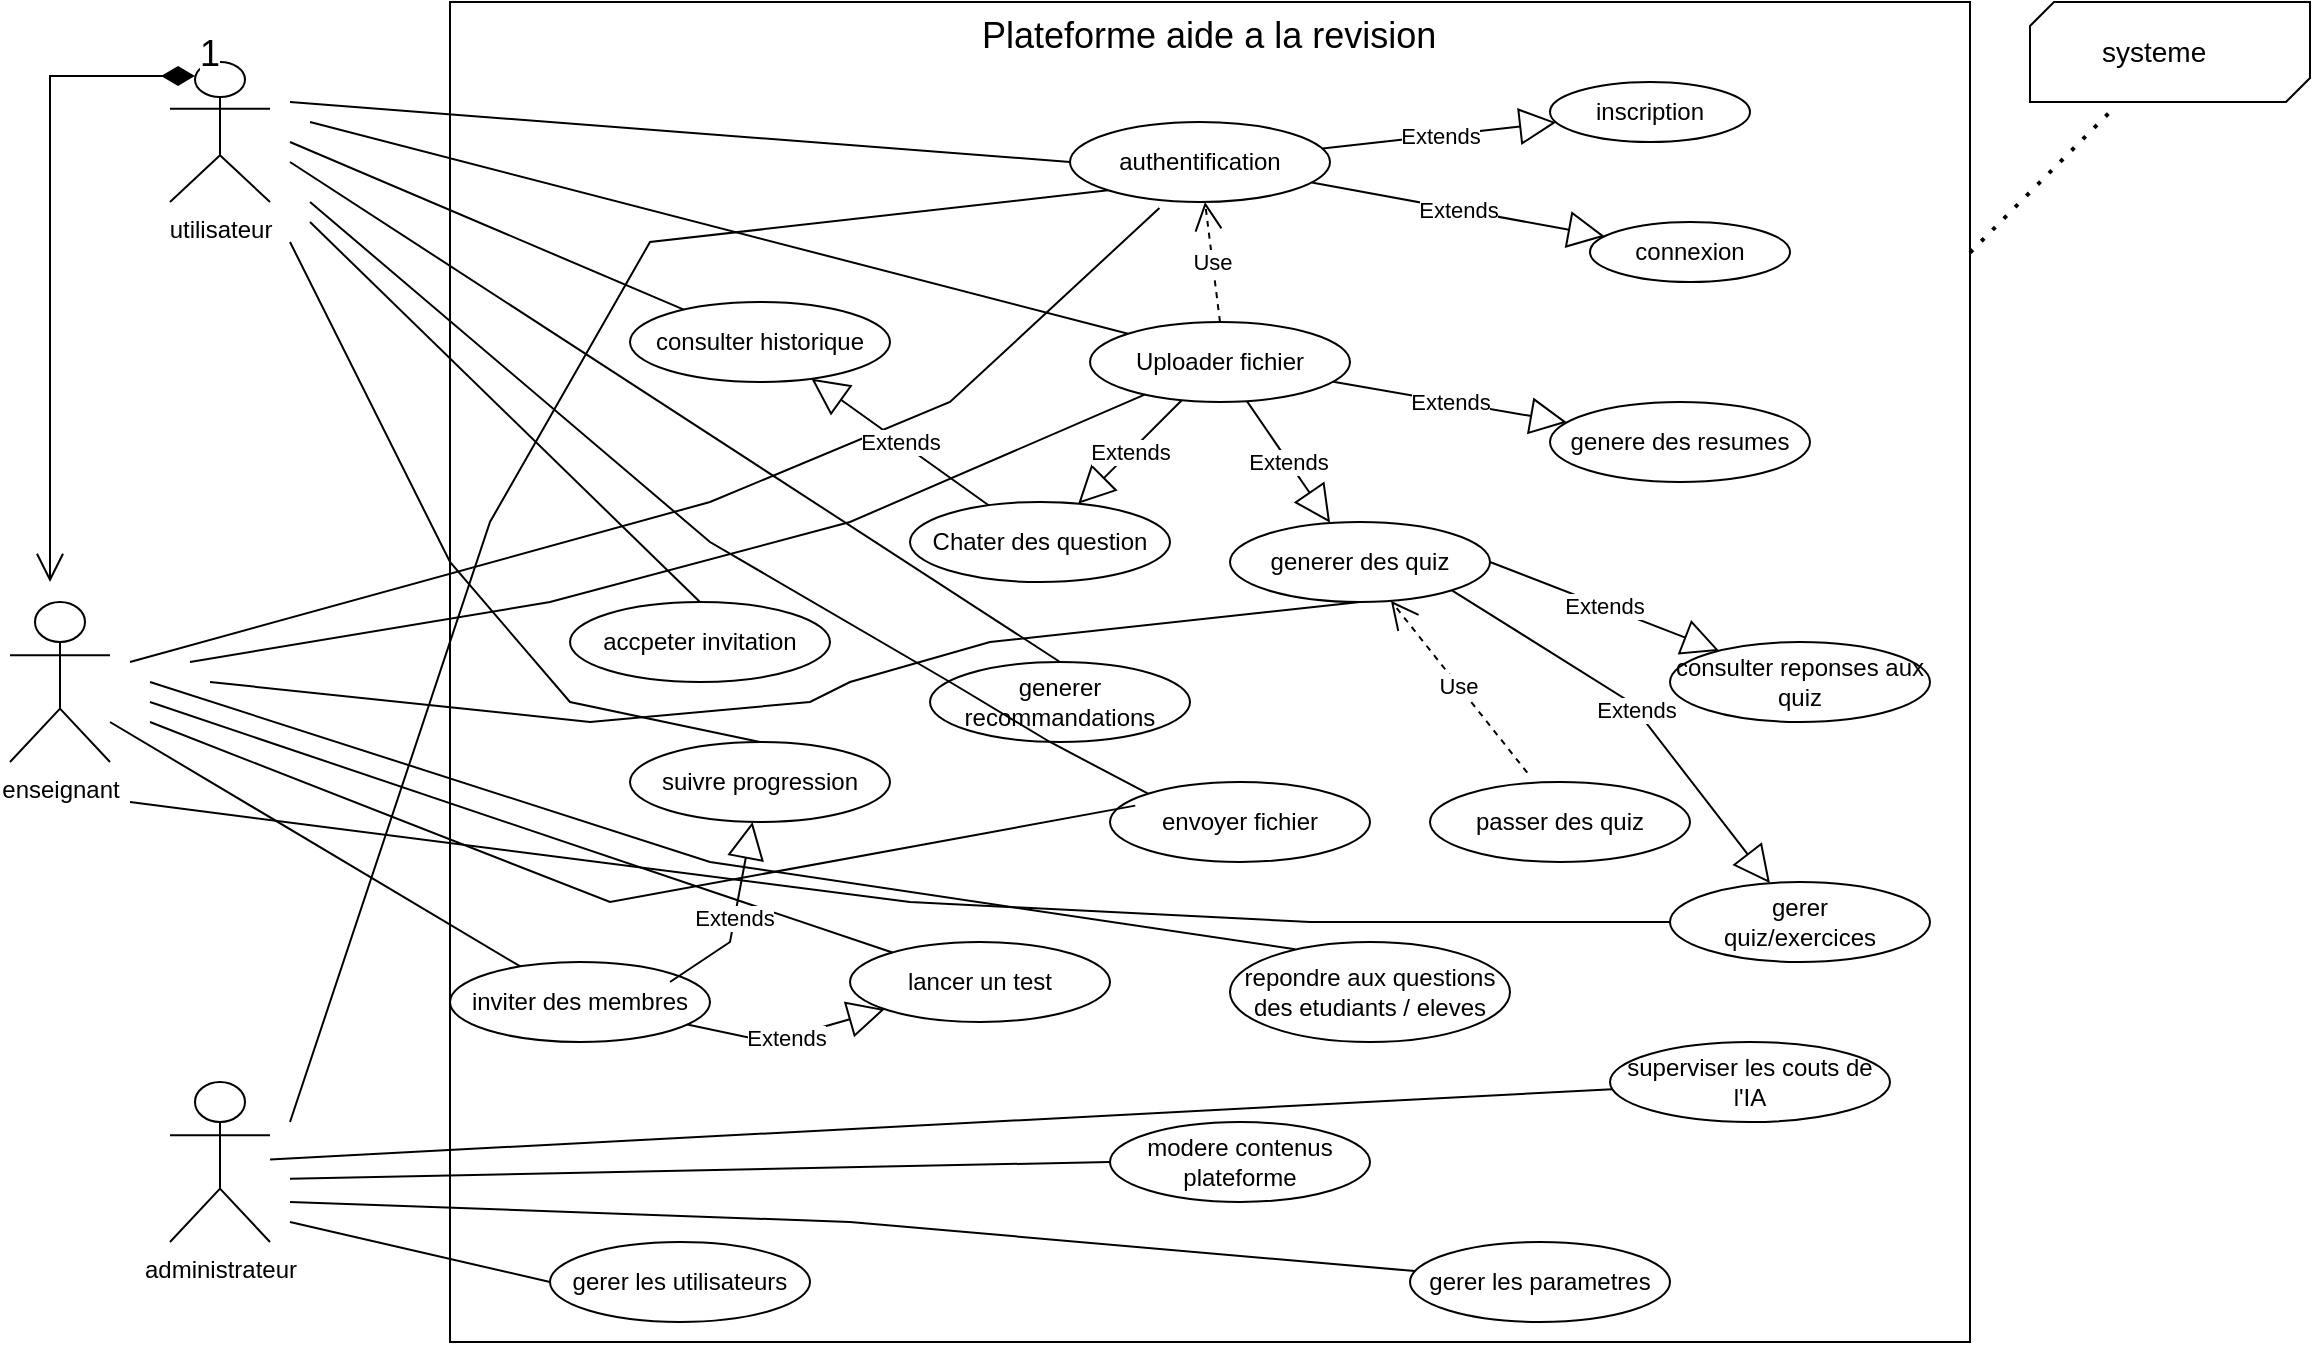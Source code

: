 <mxfile version="20.8.16" type="device" pages="4"><diagram name="Page-1" id="5hFLlb7eQrP70SNBF3_9"><mxGraphModel dx="2252" dy="1526" grid="1" gridSize="10" guides="1" tooltips="1" connect="1" arrows="1" fold="1" page="1" pageScale="1" pageWidth="1100" pageHeight="850" math="0" shadow="0"><root><mxCell id="0"/><mxCell id="1" parent="0"/><mxCell id="aoXIZtY6_of7RpVod3XN-1" value="utilisateur&lt;br&gt;" style="shape=umlActor;verticalLabelPosition=bottom;verticalAlign=top;html=1;" vertex="1" parent="1"><mxGeometry x="60" y="-40" width="50" height="70" as="geometry"/></mxCell><mxCell id="aoXIZtY6_of7RpVod3XN-2" value="enseignant&lt;br&gt;" style="shape=umlActor;verticalLabelPosition=bottom;verticalAlign=top;html=1;" vertex="1" parent="1"><mxGeometry x="-20" y="230" width="50" height="80" as="geometry"/></mxCell><mxCell id="aoXIZtY6_of7RpVod3XN-4" value="administrateur&lt;br&gt;" style="shape=umlActor;verticalLabelPosition=bottom;verticalAlign=top;html=1;" vertex="1" parent="1"><mxGeometry x="60" y="470" width="50" height="80" as="geometry"/></mxCell><mxCell id="aoXIZtY6_of7RpVod3XN-8" value="" style="rounded=0;whiteSpace=wrap;html=1;" vertex="1" parent="1"><mxGeometry x="200" y="-70" width="760" height="670" as="geometry"/></mxCell><mxCell id="aoXIZtY6_of7RpVod3XN-9" value="authentification" style="ellipse;whiteSpace=wrap;html=1;" vertex="1" parent="1"><mxGeometry x="510" y="-10" width="130" height="40" as="geometry"/></mxCell><mxCell id="CQk0CT1PNIphbWWuWPBl-1" value="connexion" style="ellipse;whiteSpace=wrap;html=1;" vertex="1" parent="1"><mxGeometry x="770" y="40" width="100" height="30" as="geometry"/></mxCell><mxCell id="CQk0CT1PNIphbWWuWPBl-2" value="inscription" style="ellipse;whiteSpace=wrap;html=1;" vertex="1" parent="1"><mxGeometry x="750" y="-30" width="100" height="30" as="geometry"/></mxCell><mxCell id="CQk0CT1PNIphbWWuWPBl-3" value="" style="verticalLabelPosition=bottom;verticalAlign=top;html=1;shape=mxgraph.basic.diag_snip_rect;dx=6;whiteSpace=wrap;" vertex="1" parent="1"><mxGeometry x="990" y="-70" width="140" height="50" as="geometry"/></mxCell><mxCell id="CQk0CT1PNIphbWWuWPBl-5" value="Uploader fichier" style="ellipse;whiteSpace=wrap;html=1;" vertex="1" parent="1"><mxGeometry x="520" y="90" width="130" height="40" as="geometry"/></mxCell><mxCell id="CQk0CT1PNIphbWWuWPBl-6" value="Chater des question" style="ellipse;whiteSpace=wrap;html=1;" vertex="1" parent="1"><mxGeometry x="430" y="180" width="130" height="40" as="geometry"/></mxCell><mxCell id="CQk0CT1PNIphbWWuWPBl-7" value="generer des quiz" style="ellipse;whiteSpace=wrap;html=1;" vertex="1" parent="1"><mxGeometry x="590" y="190" width="130" height="40" as="geometry"/></mxCell><mxCell id="CQk0CT1PNIphbWWuWPBl-8" value="genere des resumes" style="ellipse;whiteSpace=wrap;html=1;" vertex="1" parent="1"><mxGeometry x="750" y="130" width="130" height="40" as="geometry"/></mxCell><mxCell id="CQk0CT1PNIphbWWuWPBl-11" value="consulter reponses aux quiz" style="ellipse;whiteSpace=wrap;html=1;" vertex="1" parent="1"><mxGeometry x="810" y="250" width="130" height="40" as="geometry"/></mxCell><mxCell id="CQk0CT1PNIphbWWuWPBl-12" value="passer des quiz" style="ellipse;whiteSpace=wrap;html=1;" vertex="1" parent="1"><mxGeometry x="690" y="320" width="130" height="40" as="geometry"/></mxCell><mxCell id="CQk0CT1PNIphbWWuWPBl-16" value="consulter historique" style="ellipse;whiteSpace=wrap;html=1;" vertex="1" parent="1"><mxGeometry x="290" y="80" width="130" height="40" as="geometry"/></mxCell><mxCell id="CQk0CT1PNIphbWWuWPBl-17" value="accpeter invitation" style="ellipse;whiteSpace=wrap;html=1;" vertex="1" parent="1"><mxGeometry x="260" y="230" width="130" height="40" as="geometry"/></mxCell><mxCell id="CQk0CT1PNIphbWWuWPBl-19" value="generer recommandations" style="ellipse;whiteSpace=wrap;html=1;" vertex="1" parent="1"><mxGeometry x="440" y="260" width="130" height="40" as="geometry"/></mxCell><mxCell id="CQk0CT1PNIphbWWuWPBl-20" value="repondre aux questions des etudiants / eleves" style="ellipse;whiteSpace=wrap;html=1;" vertex="1" parent="1"><mxGeometry x="590" y="400" width="140" height="50" as="geometry"/></mxCell><mxCell id="CQk0CT1PNIphbWWuWPBl-21" value="inviter des membres" style="ellipse;whiteSpace=wrap;html=1;" vertex="1" parent="1"><mxGeometry x="200" y="410" width="130" height="40" as="geometry"/></mxCell><mxCell id="CQk0CT1PNIphbWWuWPBl-22" value="lancer un test" style="ellipse;whiteSpace=wrap;html=1;" vertex="1" parent="1"><mxGeometry x="400" y="400" width="130" height="40" as="geometry"/></mxCell><mxCell id="CQk0CT1PNIphbWWuWPBl-23" value="gerer les utilisateurs" style="ellipse;whiteSpace=wrap;html=1;" vertex="1" parent="1"><mxGeometry x="250" y="550" width="130" height="40" as="geometry"/></mxCell><mxCell id="CQk0CT1PNIphbWWuWPBl-24" value="superviser les couts de l'IA" style="ellipse;whiteSpace=wrap;html=1;" vertex="1" parent="1"><mxGeometry x="780" y="450" width="140" height="40" as="geometry"/></mxCell><mxCell id="CQk0CT1PNIphbWWuWPBl-25" value="modere contenus plateforme" style="ellipse;whiteSpace=wrap;html=1;" vertex="1" parent="1"><mxGeometry x="530" y="490" width="130" height="40" as="geometry"/></mxCell><mxCell id="CQk0CT1PNIphbWWuWPBl-26" value="gerer les parametres" style="ellipse;whiteSpace=wrap;html=1;" vertex="1" parent="1"><mxGeometry x="680" y="550" width="130" height="40" as="geometry"/></mxCell><mxCell id="CQk0CT1PNIphbWWuWPBl-29" value="" style="endArrow=none;html=1;rounded=0;entryX=0;entryY=0.5;entryDx=0;entryDy=0;" edge="1" parent="1" target="aoXIZtY6_of7RpVod3XN-9"><mxGeometry relative="1" as="geometry"><mxPoint x="120" y="-20" as="sourcePoint"/><mxPoint x="620" y="260" as="targetPoint"/></mxGeometry></mxCell><mxCell id="CQk0CT1PNIphbWWuWPBl-30" value="" style="endArrow=none;html=1;rounded=0;entryX=0;entryY=0;entryDx=0;entryDy=0;" edge="1" parent="1" target="CQk0CT1PNIphbWWuWPBl-5"><mxGeometry relative="1" as="geometry"><mxPoint x="130" y="-10" as="sourcePoint"/><mxPoint x="495" y="50" as="targetPoint"/></mxGeometry></mxCell><mxCell id="CQk0CT1PNIphbWWuWPBl-31" value="" style="endArrow=none;html=1;rounded=0;" edge="1" parent="1" target="CQk0CT1PNIphbWWuWPBl-16"><mxGeometry relative="1" as="geometry"><mxPoint x="120" as="sourcePoint"/><mxPoint x="529.996" y="105.749" as="targetPoint"/></mxGeometry></mxCell><mxCell id="CQk0CT1PNIphbWWuWPBl-64" value="Extends" style="endArrow=block;endSize=16;endFill=0;html=1;rounded=0;" edge="1" parent="1" source="aoXIZtY6_of7RpVod3XN-9" target="CQk0CT1PNIphbWWuWPBl-2"><mxGeometry width="160" relative="1" as="geometry"><mxPoint x="460" y="260" as="sourcePoint"/><mxPoint x="620" y="260" as="targetPoint"/></mxGeometry></mxCell><mxCell id="CQk0CT1PNIphbWWuWPBl-65" value="Extends" style="endArrow=block;endSize=16;endFill=0;html=1;rounded=0;" edge="1" parent="1" source="aoXIZtY6_of7RpVod3XN-9" target="CQk0CT1PNIphbWWuWPBl-1"><mxGeometry width="160" relative="1" as="geometry"><mxPoint x="460" y="260" as="sourcePoint"/><mxPoint x="620" y="260" as="targetPoint"/></mxGeometry></mxCell><mxCell id="CQk0CT1PNIphbWWuWPBl-66" value="Use" style="endArrow=open;endSize=12;dashed=1;html=1;rounded=0;exitX=0.5;exitY=0;exitDx=0;exitDy=0;" edge="1" parent="1" source="CQk0CT1PNIphbWWuWPBl-5" target="aoXIZtY6_of7RpVod3XN-9"><mxGeometry width="160" relative="1" as="geometry"><mxPoint x="460" y="260" as="sourcePoint"/><mxPoint x="620" y="260" as="targetPoint"/></mxGeometry></mxCell><mxCell id="CQk0CT1PNIphbWWuWPBl-68" value="Extends" style="endArrow=block;endSize=16;endFill=0;html=1;rounded=0;" edge="1" parent="1" source="CQk0CT1PNIphbWWuWPBl-5" target="CQk0CT1PNIphbWWuWPBl-6"><mxGeometry width="160" relative="1" as="geometry"><mxPoint x="460" y="260" as="sourcePoint"/><mxPoint x="620" y="260" as="targetPoint"/></mxGeometry></mxCell><mxCell id="CQk0CT1PNIphbWWuWPBl-71" value="Extends" style="endArrow=block;endSize=16;endFill=0;html=1;rounded=0;entryX=0.385;entryY=0.008;entryDx=0;entryDy=0;entryPerimeter=0;" edge="1" parent="1" source="CQk0CT1PNIphbWWuWPBl-5" target="CQk0CT1PNIphbWWuWPBl-7"><mxGeometry width="160" relative="1" as="geometry"><mxPoint x="460" y="260" as="sourcePoint"/><mxPoint x="620" y="160" as="targetPoint"/></mxGeometry></mxCell><mxCell id="CQk0CT1PNIphbWWuWPBl-73" value="Extends" style="endArrow=block;endSize=16;endFill=0;html=1;rounded=0;" edge="1" parent="1" source="CQk0CT1PNIphbWWuWPBl-5" target="CQk0CT1PNIphbWWuWPBl-8"><mxGeometry width="160" relative="1" as="geometry"><mxPoint x="460" y="260" as="sourcePoint"/><mxPoint x="620" y="260" as="targetPoint"/></mxGeometry></mxCell><mxCell id="CQk0CT1PNIphbWWuWPBl-77" value="Extends" style="endArrow=block;endSize=16;endFill=0;html=1;rounded=0;" edge="1" parent="1" target="CQk0CT1PNIphbWWuWPBl-11"><mxGeometry width="160" relative="1" as="geometry"><mxPoint x="720" y="210" as="sourcePoint"/><mxPoint x="620" y="260" as="targetPoint"/></mxGeometry></mxCell><mxCell id="CQk0CT1PNIphbWWuWPBl-78" value="" style="endArrow=none;html=1;rounded=0;entryX=0.5;entryY=0;entryDx=0;entryDy=0;" edge="1" parent="1" target="CQk0CT1PNIphbWWuWPBl-15"><mxGeometry relative="1" as="geometry"><mxPoint x="120" y="50" as="sourcePoint"/><mxPoint x="312.18" y="94.689" as="targetPoint"/><Array as="points"><mxPoint x="200" y="210"/><mxPoint x="260" y="280"/></Array></mxGeometry></mxCell><mxCell id="CQk0CT1PNIphbWWuWPBl-79" value="" style="endArrow=none;html=1;rounded=0;entryX=0.5;entryY=0;entryDx=0;entryDy=0;" edge="1" parent="1" target="CQk0CT1PNIphbWWuWPBl-19"><mxGeometry relative="1" as="geometry"><mxPoint x="120" y="10" as="sourcePoint"/><mxPoint x="305" y="310" as="targetPoint"/></mxGeometry></mxCell><mxCell id="CQk0CT1PNIphbWWuWPBl-80" value="" style="endArrow=none;html=1;rounded=0;entryX=0.5;entryY=0;entryDx=0;entryDy=0;" edge="1" parent="1" target="CQk0CT1PNIphbWWuWPBl-17"><mxGeometry relative="1" as="geometry"><mxPoint x="130" y="40" as="sourcePoint"/><mxPoint x="335" y="340" as="targetPoint"/></mxGeometry></mxCell><mxCell id="CQk0CT1PNIphbWWuWPBl-85" value="" style="endArrow=none;html=1;rounded=0;" edge="1" parent="1" target="CQk0CT1PNIphbWWuWPBl-21"><mxGeometry relative="1" as="geometry"><mxPoint x="30" y="290" as="sourcePoint"/><mxPoint x="315" y="350" as="targetPoint"/></mxGeometry></mxCell><mxCell id="CQk0CT1PNIphbWWuWPBl-87" value="" style="endArrow=none;html=1;rounded=0;entryX=0.344;entryY=1.075;entryDx=0;entryDy=0;entryPerimeter=0;" edge="1" parent="1" target="aoXIZtY6_of7RpVod3XN-9"><mxGeometry relative="1" as="geometry"><mxPoint x="40" y="260" as="sourcePoint"/><mxPoint x="665.4" y="410.35" as="targetPoint"/><Array as="points"><mxPoint x="330" y="180"/><mxPoint x="450" y="130"/></Array></mxGeometry></mxCell><mxCell id="CQk0CT1PNIphbWWuWPBl-88" style="edgeStyle=orthogonalEdgeStyle;rounded=0;orthogonalLoop=1;jettySize=auto;html=1;exitX=0.5;exitY=1;exitDx=0;exitDy=0;" edge="1" parent="1" source="CQk0CT1PNIphbWWuWPBl-22" target="CQk0CT1PNIphbWWuWPBl-22"><mxGeometry relative="1" as="geometry"/></mxCell><mxCell id="CQk0CT1PNIphbWWuWPBl-89" value="" style="endArrow=none;html=1;rounded=0;" edge="1" parent="1" target="CQk0CT1PNIphbWWuWPBl-22"><mxGeometry relative="1" as="geometry"><mxPoint x="50" y="280" as="sourcePoint"/><mxPoint x="315" y="350" as="targetPoint"/></mxGeometry></mxCell><mxCell id="CQk0CT1PNIphbWWuWPBl-15" value="suivre progression" style="ellipse;whiteSpace=wrap;html=1;" vertex="1" parent="1"><mxGeometry x="290" y="300" width="130" height="40" as="geometry"/></mxCell><mxCell id="CQk0CT1PNIphbWWuWPBl-91" value="" style="endArrow=none;html=1;rounded=0;entryX=0.233;entryY=0.073;entryDx=0;entryDy=0;entryPerimeter=0;" edge="1" parent="1" target="CQk0CT1PNIphbWWuWPBl-20"><mxGeometry relative="1" as="geometry"><mxPoint x="50" y="270" as="sourcePoint"/><mxPoint x="429.351" y="415.762" as="targetPoint"/><Array as="points"><mxPoint x="330" y="360"/></Array></mxGeometry></mxCell><mxCell id="CQk0CT1PNIphbWWuWPBl-92" value="" style="endArrow=none;html=1;rounded=0;" edge="1" parent="1" source="aoXIZtY6_of7RpVod3XN-4" target="CQk0CT1PNIphbWWuWPBl-24"><mxGeometry relative="1" as="geometry"><mxPoint x="120" y="500" as="sourcePoint"/><mxPoint x="279.382" y="418.27" as="targetPoint"/></mxGeometry></mxCell><mxCell id="CQk0CT1PNIphbWWuWPBl-93" value="" style="endArrow=none;html=1;rounded=0;entryX=0;entryY=0.5;entryDx=0;entryDy=0;" edge="1" parent="1" target="CQk0CT1PNIphbWWuWPBl-23"><mxGeometry relative="1" as="geometry"><mxPoint x="120" y="540" as="sourcePoint"/><mxPoint x="540.601" y="512.713" as="targetPoint"/></mxGeometry></mxCell><mxCell id="CQk0CT1PNIphbWWuWPBl-94" value="" style="endArrow=none;html=1;rounded=0;" edge="1" parent="1" target="CQk0CT1PNIphbWWuWPBl-26"><mxGeometry relative="1" as="geometry"><mxPoint x="120" y="530" as="sourcePoint"/><mxPoint x="540.115" y="511.189" as="targetPoint"/><Array as="points"><mxPoint x="400" y="540"/></Array></mxGeometry></mxCell><mxCell id="CQk0CT1PNIphbWWuWPBl-95" value="" style="endArrow=none;html=1;rounded=0;entryX=0;entryY=0.5;entryDx=0;entryDy=0;" edge="1" parent="1" target="CQk0CT1PNIphbWWuWPBl-25"><mxGeometry relative="1" as="geometry"><mxPoint x="120" y="518.353" as="sourcePoint"/><mxPoint x="791.4" y="474.128" as="targetPoint"/></mxGeometry></mxCell><mxCell id="CQk0CT1PNIphbWWuWPBl-96" value="" style="endArrow=none;html=1;rounded=0;entryX=0;entryY=1;entryDx=0;entryDy=0;" edge="1" parent="1" target="aoXIZtY6_of7RpVod3XN-9"><mxGeometry relative="1" as="geometry"><mxPoint x="120" y="490" as="sourcePoint"/><mxPoint x="281.689" y="417.826" as="targetPoint"/><Array as="points"><mxPoint x="220" y="190"/><mxPoint x="300" y="50"/></Array></mxGeometry></mxCell><mxCell id="CQk0CT1PNIphbWWuWPBl-98" value="Extends" style="endArrow=block;endSize=16;endFill=0;html=1;rounded=0;" edge="1" parent="1" source="CQk0CT1PNIphbWWuWPBl-6" target="CQk0CT1PNIphbWWuWPBl-16"><mxGeometry width="160" relative="1" as="geometry"><mxPoint x="575.884" y="139.116" as="sourcePoint"/><mxPoint x="524.116" y="190.884" as="targetPoint"/></mxGeometry></mxCell><mxCell id="Z1RMpctIA3qjbPqgAcJA-1" value="&lt;font style=&quot;font-size: 18px;&quot;&gt;Plateforme aide a la revision&lt;/font&gt;" style="text;strokeColor=none;fillColor=none;align=left;verticalAlign=middle;spacingLeft=4;spacingRight=4;overflow=hidden;points=[[0,0.5],[1,0.5]];portConstraint=eastwest;rotatable=0;whiteSpace=wrap;html=1;" vertex="1" parent="1"><mxGeometry x="460" y="-68" width="250" height="30" as="geometry"/></mxCell><mxCell id="hAyZgdsE8o86BBuXwNoM-1" value="envoyer fichier" style="ellipse;whiteSpace=wrap;html=1;" vertex="1" parent="1"><mxGeometry x="530" y="320" width="130" height="40" as="geometry"/></mxCell><mxCell id="hAyZgdsE8o86BBuXwNoM-2" value="" style="endArrow=none;html=1;rounded=0;entryX=0.233;entryY=0.073;entryDx=0;entryDy=0;entryPerimeter=0;" edge="1" parent="1"><mxGeometry relative="1" as="geometry"><mxPoint x="50" y="290" as="sourcePoint"/><mxPoint x="542.62" y="331.82" as="targetPoint"/><Array as="points"><mxPoint x="280" y="380"/></Array></mxGeometry></mxCell><mxCell id="hAyZgdsE8o86BBuXwNoM-3" value="" style="endArrow=none;html=1;rounded=0;entryX=0;entryY=0;entryDx=0;entryDy=0;" edge="1" parent="1" target="hAyZgdsE8o86BBuXwNoM-1"><mxGeometry relative="1" as="geometry"><mxPoint x="130" y="30" as="sourcePoint"/><mxPoint x="515" y="270" as="targetPoint"/><Array as="points"><mxPoint x="330" y="200"/><mxPoint x="450" y="270"/><mxPoint x="500" y="300"/></Array></mxGeometry></mxCell><mxCell id="qSQI6L6N0yfGl0HXbRQg-1" value="" style="endArrow=none;html=1;rounded=0;" edge="1" parent="1" target="CQk0CT1PNIphbWWuWPBl-5"><mxGeometry relative="1" as="geometry"><mxPoint x="70" y="260" as="sourcePoint"/><mxPoint x="632.62" y="413.65" as="targetPoint"/><Array as="points"><mxPoint x="250" y="230"/><mxPoint x="400" y="190"/></Array></mxGeometry></mxCell><mxCell id="i3WAbh2rEkKCza9ompaN-1" value="Extends" style="endArrow=block;endSize=16;endFill=0;html=1;rounded=0;" edge="1" parent="1" source="CQk0CT1PNIphbWWuWPBl-21" target="CQk0CT1PNIphbWWuWPBl-22"><mxGeometry width="160" relative="1" as="geometry"><mxPoint x="608.374" y="139.572" as="sourcePoint"/><mxPoint x="650.05" y="200.32" as="targetPoint"/><Array as="points"><mxPoint x="360" y="450"/></Array></mxGeometry></mxCell><mxCell id="i3WAbh2rEkKCza9ompaN-2" value="Extends" style="endArrow=block;endSize=16;endFill=0;html=1;rounded=0;" edge="1" parent="1" target="CQk0CT1PNIphbWWuWPBl-15"><mxGeometry width="160" relative="1" as="geometry"><mxPoint x="310" y="420" as="sourcePoint"/><mxPoint x="427.085" y="443.514" as="targetPoint"/><Array as="points"><mxPoint x="310" y="420"/><mxPoint x="340" y="400"/></Array></mxGeometry></mxCell><mxCell id="fnhqSNyt-Q7RREJtkuhm-1" value="" style="endArrow=none;html=1;rounded=0;entryX=0.5;entryY=1;entryDx=0;entryDy=0;" edge="1" parent="1" target="CQk0CT1PNIphbWWuWPBl-7"><mxGeometry relative="1" as="geometry"><mxPoint x="80" y="270" as="sourcePoint"/><mxPoint x="557.452" y="136.325" as="targetPoint"/><Array as="points"><mxPoint x="270" y="290"/><mxPoint x="380" y="280"/><mxPoint x="400" y="270"/><mxPoint x="470" y="250"/></Array></mxGeometry></mxCell><mxCell id="fnhqSNyt-Q7RREJtkuhm-2" value="gerer &lt;br&gt;quiz/exercices" style="ellipse;whiteSpace=wrap;html=1;" vertex="1" parent="1"><mxGeometry x="810" y="370" width="130" height="40" as="geometry"/></mxCell><mxCell id="fnhqSNyt-Q7RREJtkuhm-3" value="Extends" style="endArrow=block;endSize=16;endFill=0;html=1;rounded=0;exitX=1;exitY=1;exitDx=0;exitDy=0;" edge="1" parent="1" source="CQk0CT1PNIphbWWuWPBl-7" target="fnhqSNyt-Q7RREJtkuhm-2"><mxGeometry width="160" relative="1" as="geometry"><mxPoint x="687.064" y="238.813" as="sourcePoint"/><mxPoint x="792.3" y="329.32" as="targetPoint"/><Array as="points"><mxPoint x="790" y="280"/></Array></mxGeometry></mxCell><mxCell id="UxgRPHDGAVd1UElAE4jP-1" value="" style="endArrow=none;dashed=1;html=1;dashPattern=1 3;strokeWidth=2;rounded=0;fontSize=14;exitX=1;exitY=0.187;exitDx=0;exitDy=0;exitPerimeter=0;" edge="1" parent="1" source="aoXIZtY6_of7RpVod3XN-8"><mxGeometry width="50" height="50" relative="1" as="geometry"><mxPoint x="980" y="35" as="sourcePoint"/><mxPoint x="1030" y="-15" as="targetPoint"/><Array as="points"><mxPoint x="1010" y="5"/></Array></mxGeometry></mxCell><mxCell id="UxgRPHDGAVd1UElAE4jP-4" value="&lt;font style=&quot;font-size: 14px;&quot;&gt;systeme&lt;/font&gt;" style="text;strokeColor=none;fillColor=none;align=left;verticalAlign=middle;spacingLeft=4;spacingRight=4;overflow=hidden;points=[[0,0.5],[1,0.5]];portConstraint=eastwest;rotatable=0;whiteSpace=wrap;html=1;" vertex="1" parent="1"><mxGeometry x="1020" y="-60" width="110" height="30" as="geometry"/></mxCell><mxCell id="gbXobnz8L5HbJe_0fGaD-1" value="Use" style="endArrow=open;endSize=12;dashed=1;html=1;rounded=0;exitX=0.374;exitY=-0.117;exitDx=0;exitDy=0;exitPerimeter=0;" edge="1" parent="1" source="CQk0CT1PNIphbWWuWPBl-12" target="CQk0CT1PNIphbWWuWPBl-7"><mxGeometry width="160" relative="1" as="geometry"><mxPoint x="595" y="100" as="sourcePoint"/><mxPoint x="587.332" y="39.987" as="targetPoint"/></mxGeometry></mxCell><mxCell id="gbXobnz8L5HbJe_0fGaD-4" value="" style="endArrow=none;html=1;rounded=0;entryX=0;entryY=0.5;entryDx=0;entryDy=0;" edge="1" parent="1" target="fnhqSNyt-Q7RREJtkuhm-2"><mxGeometry relative="1" as="geometry"><mxPoint x="40" y="330" as="sourcePoint"/><mxPoint x="520" y="20" as="targetPoint"/><Array as="points"><mxPoint x="430" y="380"/><mxPoint x="630" y="390"/><mxPoint x="720" y="390"/><mxPoint x="780" y="390"/></Array></mxGeometry></mxCell><mxCell id="288hr6ehi530SLgqm8Xw-1" value="1" style="endArrow=open;html=1;endSize=12;startArrow=diamondThin;startSize=14;startFill=1;edgeStyle=orthogonalEdgeStyle;align=left;verticalAlign=bottom;rounded=0;fontSize=18;exitX=0.25;exitY=0.1;exitDx=0;exitDy=0;exitPerimeter=0;" edge="1" parent="1" source="aoXIZtY6_of7RpVod3XN-1"><mxGeometry x="-1" y="3" relative="1" as="geometry"><mxPoint x="-10" y="140" as="sourcePoint"/><mxPoint y="220" as="targetPoint"/><Array as="points"><mxPoint y="-33"/><mxPoint y="140"/></Array></mxGeometry></mxCell></root></mxGraphModel></diagram><diagram id="ccg1GK6oK-0EgTFnYS_n" name="Page-2"><mxGraphModel dx="1152" dy="1526" grid="1" gridSize="10" guides="1" tooltips="1" connect="1" arrows="1" fold="1" page="1" pageScale="1" pageWidth="1100" pageHeight="850" math="0" shadow="0"><root><mxCell id="0"/><mxCell id="1" parent="0"/><mxCell id="lKKjCpA--eM0EzXFfewH-1" value="utilisateur&lt;br&gt;" style="shape=umlActor;verticalLabelPosition=bottom;verticalAlign=top;html=1;" vertex="1" parent="1"><mxGeometry x="30" y="80" width="70" height="130" as="geometry"/></mxCell><mxCell id="VjbuqMP_WQc4mwNIwb1H-1" value="" style="rounded=0;whiteSpace=wrap;html=1;" vertex="1" parent="1"><mxGeometry x="160" y="-70" width="750" height="670" as="geometry"/></mxCell><mxCell id="q1UyFIvbE7W94sjP-f3N-1" value="&lt;font style=&quot;font-size: 14px;&quot;&gt;authentification&lt;/font&gt;" style="ellipse;whiteSpace=wrap;html=1;" vertex="1" parent="1"><mxGeometry x="420" y="-10" width="170" height="60" as="geometry"/></mxCell><mxCell id="JL_MDzmwWkQJo2GgKEtQ-1" value="&lt;font style=&quot;font-size: 18px;&quot;&gt;Plateforme aide a la revision&lt;/font&gt;" style="text;strokeColor=none;fillColor=none;align=left;verticalAlign=middle;spacingLeft=4;spacingRight=4;overflow=hidden;points=[[0,0.5],[1,0.5]];portConstraint=eastwest;rotatable=0;whiteSpace=wrap;html=1;" vertex="1" parent="1"><mxGeometry x="460" y="-68" width="250" height="30" as="geometry"/></mxCell><mxCell id="0ZAlN9CD2t8ZOSnQ0_fZ-1" value="&lt;font style=&quot;font-size: 14px;&quot;&gt;inscription&lt;/font&gt;" style="ellipse;whiteSpace=wrap;html=1;" vertex="1" parent="1"><mxGeometry x="700" y="60" width="170" height="60" as="geometry"/></mxCell><mxCell id="0ZAlN9CD2t8ZOSnQ0_fZ-2" value="&lt;font style=&quot;font-size: 14px;&quot;&gt;uploader fichier&lt;/font&gt;" style="ellipse;whiteSpace=wrap;html=1;" vertex="1" parent="1"><mxGeometry x="430" y="110" width="170" height="60" as="geometry"/></mxCell><mxCell id="0ZAlN9CD2t8ZOSnQ0_fZ-3" value="&lt;font style=&quot;font-size: 14px;&quot;&gt;connexion&lt;/font&gt;" style="ellipse;whiteSpace=wrap;html=1;" vertex="1" parent="1"><mxGeometry x="700" y="-30" width="170" height="60" as="geometry"/></mxCell><mxCell id="b4DU-95IgVLfs6Lqyacc-1" value="&lt;font style=&quot;font-size: 14px;&quot;&gt;chatter des questions&lt;/font&gt;" style="ellipse;whiteSpace=wrap;html=1;" vertex="1" parent="1"><mxGeometry x="270" y="210" width="170" height="60" as="geometry"/></mxCell><mxCell id="b4DU-95IgVLfs6Lqyacc-2" value="&lt;font style=&quot;font-size: 14px;&quot;&gt;generer les quiz&lt;/font&gt;" style="ellipse;whiteSpace=wrap;html=1;" vertex="1" parent="1"><mxGeometry x="465" y="230" width="170" height="60" as="geometry"/></mxCell><mxCell id="b4DU-95IgVLfs6Lqyacc-3" value="&lt;font style=&quot;font-size: 14px;&quot;&gt;generer des resume&lt;/font&gt;" style="ellipse;whiteSpace=wrap;html=1;" vertex="1" parent="1"><mxGeometry x="660" y="210" width="170" height="60" as="geometry"/></mxCell><mxCell id="D7yuQz354GVmqv7-n7lQ-1" value="&lt;font style=&quot;font-size: 14px;&quot;&gt;envoyer fichier / send file&lt;/font&gt;" style="ellipse;whiteSpace=wrap;html=1;" vertex="1" parent="1"><mxGeometry x="230" y="440" width="170" height="60" as="geometry"/></mxCell><mxCell id="D7yuQz354GVmqv7-n7lQ-2" value="&lt;font style=&quot;font-size: 14px;&quot;&gt;generer recommandations&lt;/font&gt;" style="ellipse;whiteSpace=wrap;html=1;" vertex="1" parent="1"><mxGeometry x="220" y="80" width="170" height="60" as="geometry"/></mxCell><mxCell id="1UooVU67pttAjbNBEi3w-1" value="&lt;font style=&quot;font-size: 14px;&quot;&gt;accepter invitations&lt;/font&gt;" style="ellipse;whiteSpace=wrap;html=1;" vertex="1" parent="1"><mxGeometry x="200" y="310" width="170" height="60" as="geometry"/></mxCell><mxCell id="7AK4zgevt_Xqw_4YeWnG-1" value="&lt;font style=&quot;font-size: 14px;&quot;&gt;suivre progression&lt;/font&gt;" style="ellipse;whiteSpace=wrap;html=1;" vertex="1" parent="1"><mxGeometry x="730" y="450" width="170" height="60" as="geometry"/></mxCell><mxCell id="rB8xCpPacG0tdblO6wLD-1" value="&lt;font style=&quot;font-size: 14px;&quot;&gt;consulter reponses aux quiz&lt;/font&gt;" style="ellipse;whiteSpace=wrap;html=1;" vertex="1" parent="1"><mxGeometry x="480" y="450" width="170" height="60" as="geometry"/></mxCell><mxCell id="rB8xCpPacG0tdblO6wLD-2" value="&lt;font style=&quot;font-size: 14px;&quot;&gt;passer quiz&lt;/font&gt;" style="ellipse;whiteSpace=wrap;html=1;" vertex="1" parent="1"><mxGeometry x="600" y="340" width="170" height="60" as="geometry"/></mxCell><mxCell id="Bbm4cAPPqPje8yvos-X--1" value="" style="endArrow=none;html=1;rounded=0;fontSize=14;" edge="1" parent="1" source="lKKjCpA--eM0EzXFfewH-1"><mxGeometry relative="1" as="geometry"><mxPoint x="430" y="250" as="sourcePoint"/><mxPoint x="430" y="10" as="targetPoint"/><Array as="points"><mxPoint x="260" y="40"/></Array></mxGeometry></mxCell><mxCell id="Bbm4cAPPqPje8yvos-X--2" value="" style="endArrow=none;html=1;rounded=0;fontSize=14;entryX=0.031;entryY=0.328;entryDx=0;entryDy=0;entryPerimeter=0;" edge="1" parent="1" target="D7yuQz354GVmqv7-n7lQ-2"><mxGeometry relative="1" as="geometry"><mxPoint x="110" y="136.154" as="sourcePoint"/><mxPoint x="440" y="20" as="targetPoint"/><Array as="points"/></mxGeometry></mxCell><mxCell id="Bbm4cAPPqPje8yvos-X--3" value="Extends" style="endArrow=block;endSize=16;endFill=0;html=1;rounded=0;fontSize=14;" edge="1" parent="1" source="q1UyFIvbE7W94sjP-f3N-1" target="0ZAlN9CD2t8ZOSnQ0_fZ-3"><mxGeometry x="-0.089" y="1" width="160" relative="1" as="geometry"><mxPoint x="430" y="250" as="sourcePoint"/><mxPoint x="590" y="250" as="targetPoint"/><mxPoint y="1" as="offset"/></mxGeometry></mxCell><mxCell id="Bbm4cAPPqPje8yvos-X--4" value="Extends" style="endArrow=block;endSize=16;endFill=0;html=1;rounded=0;fontSize=14;entryX=0;entryY=0;entryDx=0;entryDy=0;" edge="1" parent="1" source="q1UyFIvbE7W94sjP-f3N-1" target="0ZAlN9CD2t8ZOSnQ0_fZ-1"><mxGeometry x="-0.089" y="1" width="160" relative="1" as="geometry"><mxPoint x="598.464" y="24.322" as="sourcePoint"/><mxPoint x="711.689" y="15.951" as="targetPoint"/><mxPoint y="1" as="offset"/></mxGeometry></mxCell><mxCell id="Bbm4cAPPqPje8yvos-X--5" value="Extends" style="endArrow=block;endSize=16;endFill=0;html=1;rounded=0;fontSize=14;exitX=0.2;exitY=0.894;exitDx=0;exitDy=0;exitPerimeter=0;" edge="1" parent="1" source="0ZAlN9CD2t8ZOSnQ0_fZ-2" target="b4DU-95IgVLfs6Lqyacc-1"><mxGeometry x="-0.089" y="1" width="160" relative="1" as="geometry"><mxPoint x="587.179" y="45.844" as="sourcePoint"/><mxPoint x="734.577" y="78.9" as="targetPoint"/><mxPoint y="1" as="offset"/></mxGeometry></mxCell><mxCell id="Bbm4cAPPqPje8yvos-X--6" value="Extends" style="endArrow=block;endSize=16;endFill=0;html=1;rounded=0;fontSize=14;exitX=0.5;exitY=1;exitDx=0;exitDy=0;" edge="1" parent="1" source="0ZAlN9CD2t8ZOSnQ0_fZ-2" target="b4DU-95IgVLfs6Lqyacc-2"><mxGeometry x="-0.089" y="1" width="160" relative="1" as="geometry"><mxPoint x="474" y="173.64" as="sourcePoint"/><mxPoint x="403.107" y="223.184" as="targetPoint"/><mxPoint y="1" as="offset"/></mxGeometry></mxCell><mxCell id="Bbm4cAPPqPje8yvos-X--7" value="Extends" style="endArrow=block;endSize=16;endFill=0;html=1;rounded=0;fontSize=14;exitX=0.953;exitY=0.717;exitDx=0;exitDy=0;entryX=0.5;entryY=0;entryDx=0;entryDy=0;exitPerimeter=0;" edge="1" parent="1" source="0ZAlN9CD2t8ZOSnQ0_fZ-2" target="b4DU-95IgVLfs6Lqyacc-3"><mxGeometry x="-0.089" y="1" width="160" relative="1" as="geometry"><mxPoint x="525" y="180" as="sourcePoint"/><mxPoint x="548.466" y="240.277" as="targetPoint"/><mxPoint y="1" as="offset"/></mxGeometry></mxCell><mxCell id="Bbm4cAPPqPje8yvos-X--8" value="" style="endArrow=none;html=1;rounded=0;fontSize=14;entryX=0;entryY=0;entryDx=0;entryDy=0;" edge="1" parent="1" source="lKKjCpA--eM0EzXFfewH-1" target="1UooVU67pttAjbNBEi3w-1"><mxGeometry relative="1" as="geometry"><mxPoint x="120" y="146.154" as="sourcePoint"/><mxPoint x="235.27" y="109.68" as="targetPoint"/><Array as="points"/></mxGeometry></mxCell><mxCell id="pp8icsLY8pvSrDqdknUo-1" value="" style="endArrow=none;html=1;rounded=0;fontSize=14;entryX=0.051;entryY=0.239;entryDx=0;entryDy=0;entryPerimeter=0;" edge="1" parent="1" target="D7yuQz354GVmqv7-n7lQ-1"><mxGeometry relative="1" as="geometry"><mxPoint x="100" y="230" as="sourcePoint"/><mxPoint x="234.577" y="328.9" as="targetPoint"/><Array as="points"/></mxGeometry></mxCell><mxCell id="n3HPH5c6j20UAaXbHPh8-1" value="Extends" style="endArrow=block;endSize=16;endFill=0;html=1;rounded=0;fontSize=14;" edge="1" parent="1" source="rB8xCpPacG0tdblO6wLD-2"><mxGeometry x="-0.089" y="1" width="160" relative="1" as="geometry"><mxPoint x="773.27" y="400" as="sourcePoint"/><mxPoint x="790" y="450" as="targetPoint"/><mxPoint y="1" as="offset"/></mxGeometry></mxCell><mxCell id="QydeI98_U3GH_QANJped-1" value="Extends" style="endArrow=block;endSize=16;endFill=0;html=1;rounded=0;fontSize=14;exitX=0.039;exitY=0.767;exitDx=0;exitDy=0;exitPerimeter=0;" edge="1" parent="1" source="rB8xCpPacG0tdblO6wLD-2" target="rB8xCpPacG0tdblO6wLD-1"><mxGeometry x="-0.089" y="1" width="160" relative="1" as="geometry"><mxPoint x="730.447" y="407.267" as="sourcePoint"/><mxPoint x="800" y="460" as="targetPoint"/><mxPoint y="1" as="offset"/></mxGeometry></mxCell><mxCell id="QydeI98_U3GH_QANJped-2" value="" style="endArrow=none;html=1;rounded=0;fontSize=14;" edge="1" parent="1" source="lKKjCpA--eM0EzXFfewH-1" target="rB8xCpPacG0tdblO6wLD-2"><mxGeometry relative="1" as="geometry"><mxPoint x="110" y="240" as="sourcePoint"/><mxPoint x="248.67" y="464.34" as="targetPoint"/><Array as="points"><mxPoint x="330" y="290"/></Array></mxGeometry></mxCell><mxCell id="QydeI98_U3GH_QANJped-3" value="" style="endArrow=none;html=1;rounded=0;fontSize=14;" edge="1" parent="1" target="0ZAlN9CD2t8ZOSnQ0_fZ-2"><mxGeometry relative="1" as="geometry"><mxPoint x="120" y="146" as="sourcePoint"/><mxPoint x="235.27" y="109.68" as="targetPoint"/><Array as="points"><mxPoint x="270" y="160"/></Array></mxGeometry></mxCell><mxCell id="rJ0YhqF_Dvhpp-JBGyAq-1" value="Extends" style="endArrow=block;endSize=16;endFill=0;html=1;rounded=0;fontSize=14;exitX=0.651;exitY=1;exitDx=0;exitDy=0;exitPerimeter=0;entryX=0.569;entryY=0.011;entryDx=0;entryDy=0;entryPerimeter=0;" edge="1" parent="1" source="1UooVU67pttAjbNBEi3w-1" target="D7yuQz354GVmqv7-n7lQ-1"><mxGeometry x="-0.089" y="1" width="160" relative="1" as="geometry"><mxPoint x="616.63" y="396.02" as="sourcePoint"/><mxPoint x="588.126" y="460.36" as="targetPoint"/><mxPoint y="1" as="offset"/></mxGeometry></mxCell><mxCell id="rJ0YhqF_Dvhpp-JBGyAq-2" value="Extends" style="endArrow=block;endSize=16;endFill=0;html=1;rounded=0;fontSize=14;entryX=0;entryY=0.5;entryDx=0;entryDy=0;" edge="1" parent="1" source="1UooVU67pttAjbNBEi3w-1" target="rB8xCpPacG0tdblO6wLD-2"><mxGeometry x="-0.089" y="1" width="160" relative="1" as="geometry"><mxPoint x="320.67" y="380" as="sourcePoint"/><mxPoint x="336.73" y="450.66" as="targetPoint"/><mxPoint y="1" as="offset"/></mxGeometry></mxCell><mxCell id="ap3Ef0SgFLx1tfjIwbhu-1" value="" style="verticalLabelPosition=bottom;verticalAlign=top;html=1;shape=mxgraph.basic.diag_snip_rect;dx=6;whiteSpace=wrap;" vertex="1" parent="1"><mxGeometry x="950" y="-70" width="140" height="50" as="geometry"/></mxCell><mxCell id="ap3Ef0SgFLx1tfjIwbhu-2" value="" style="endArrow=none;dashed=1;html=1;dashPattern=1 3;strokeWidth=2;rounded=0;fontSize=14;exitX=1;exitY=0.25;exitDx=0;exitDy=0;" edge="1" parent="1" source="VjbuqMP_WQc4mwNIwb1H-1"><mxGeometry width="50" height="50" relative="1" as="geometry"><mxPoint x="960" y="55.29" as="sourcePoint"/><mxPoint x="1030" y="-15" as="targetPoint"/><Array as="points"/></mxGeometry></mxCell><mxCell id="ap3Ef0SgFLx1tfjIwbhu-3" value="&lt;font style=&quot;font-size: 14px;&quot;&gt;systeme&lt;/font&gt;" style="text;strokeColor=none;fillColor=none;align=left;verticalAlign=middle;spacingLeft=4;spacingRight=4;overflow=hidden;points=[[0,0.5],[1,0.5]];portConstraint=eastwest;rotatable=0;whiteSpace=wrap;html=1;" vertex="1" parent="1"><mxGeometry x="980" y="-60" width="110" height="30" as="geometry"/></mxCell><mxCell id="sgWsiwmO-tgQonSbXC4f-1" value="Use" style="endArrow=open;endSize=12;dashed=1;html=1;rounded=0;exitX=0.5;exitY=0;exitDx=0;exitDy=0;" edge="1" parent="1" source="0ZAlN9CD2t8ZOSnQ0_fZ-2" target="q1UyFIvbE7W94sjP-f3N-1"><mxGeometry width="160" relative="1" as="geometry"><mxPoint x="585" y="90" as="sourcePoint"/><mxPoint x="577.332" y="29.987" as="targetPoint"/></mxGeometry></mxCell></root></mxGraphModel></diagram><diagram id="PJU5URvh9goHmwHko5gH" name="Page-3"><mxGraphModel dx="1152" dy="1526" grid="1" gridSize="10" guides="1" tooltips="1" connect="1" arrows="1" fold="1" page="1" pageScale="1" pageWidth="1100" pageHeight="850" math="0" shadow="0"><root><mxCell id="0"/><mxCell id="1" parent="0"/><mxCell id="PO11IKIMDYTbffCs0Oau-1" value="utilisateur&lt;br&gt;" style="shape=umlActor;verticalLabelPosition=bottom;verticalAlign=top;html=1;" vertex="1" parent="1"><mxGeometry x="30" y="80" width="70" height="130" as="geometry"/></mxCell><mxCell id="ZkSxi8oUmZTy1zLl3sUu-1" value="" style="rounded=0;whiteSpace=wrap;html=1;" vertex="1" parent="1"><mxGeometry x="160" y="20" width="750" height="570" as="geometry"/></mxCell><mxCell id="q-Yez98NrAKBJLDaV9QA-1" value="&lt;font style=&quot;font-size: 14px;&quot;&gt;uploader fichier&lt;/font&gt;" style="ellipse;whiteSpace=wrap;html=1;" vertex="1" parent="1"><mxGeometry x="450" y="60" width="170" height="60" as="geometry"/></mxCell><mxCell id="APk9WoWYQrSgFZeiduTR-1" value="&lt;font style=&quot;font-size: 14px;&quot;&gt;selectionner fichier&lt;/font&gt;" style="ellipse;whiteSpace=wrap;html=1;" vertex="1" parent="1"><mxGeometry x="230" y="180" width="170" height="60" as="geometry"/></mxCell><mxCell id="65ZtCyfI91J0Kxfu9I4K-1" value="&lt;font style=&quot;font-size: 18px;&quot;&gt;cas d' utilisation specifique:&lt;br&gt;&lt;b&gt;&amp;nbsp;passer un Quiz (utilisateur)&lt;/b&gt;&lt;/font&gt;" style="text;html=1;align=center;verticalAlign=middle;resizable=0;points=[];autosize=1;strokeColor=none;fillColor=none;fontSize=14;" vertex="1" parent="1"><mxGeometry x="405" y="-60" width="260" height="60" as="geometry"/></mxCell><mxCell id="65ZtCyfI91J0Kxfu9I4K-3" value="&lt;font style=&quot;font-size: 14px;&quot;&gt;ouvrir / televerser fichier&lt;/font&gt;" style="ellipse;whiteSpace=wrap;html=1;" vertex="1" parent="1"><mxGeometry x="450" y="180" width="170" height="60" as="geometry"/></mxCell><mxCell id="GsaS8A6hN7vCETYOOLvH-1" value="&lt;font style=&quot;font-size: 14px;&quot;&gt;envoyer/ soumettre fichier&lt;/font&gt;" style="ellipse;whiteSpace=wrap;html=1;" vertex="1" parent="1"><mxGeometry x="670" y="180" width="170" height="60" as="geometry"/></mxCell><mxCell id="gFLN_ecPsqNKM7Cw9C6w-1" value="Use" style="endArrow=open;endSize=12;dashed=1;html=1;rounded=0;exitX=0.443;exitY=0.033;exitDx=0;exitDy=0;exitPerimeter=0;entryX=0.443;entryY=1;entryDx=0;entryDy=0;entryPerimeter=0;" edge="1" parent="1" source="65ZtCyfI91J0Kxfu9I4K-3" target="q-Yez98NrAKBJLDaV9QA-1"><mxGeometry width="160" relative="1" as="geometry"><mxPoint x="585" y="90" as="sourcePoint"/><mxPoint x="577.332" y="29.987" as="targetPoint"/><Array as="points"><mxPoint x="525" y="150"/></Array></mxGeometry></mxCell><mxCell id="gFLN_ecPsqNKM7Cw9C6w-2" value="Use" style="endArrow=open;endSize=12;dashed=1;html=1;rounded=0;entryX=0.067;entryY=0.722;entryDx=0;entryDy=0;entryPerimeter=0;" edge="1" parent="1" source="APk9WoWYQrSgFZeiduTR-1" target="q-Yez98NrAKBJLDaV9QA-1"><mxGeometry x="0.004" width="160" relative="1" as="geometry"><mxPoint x="535.31" y="191.98" as="sourcePoint"/><mxPoint x="535.31" y="130" as="targetPoint"/><mxPoint as="offset"/></mxGeometry></mxCell><mxCell id="gFLN_ecPsqNKM7Cw9C6w-4" value="Use" style="endArrow=open;endSize=12;dashed=1;html=1;rounded=0;exitX=0.5;exitY=0;exitDx=0;exitDy=0;" edge="1" parent="1" source="GsaS8A6hN7vCETYOOLvH-1"><mxGeometry width="160" relative="1" as="geometry"><mxPoint x="361.837" y="192.964" as="sourcePoint"/><mxPoint x="610" y="100" as="targetPoint"/></mxGeometry></mxCell><mxCell id="DfofmzonW76cc_BsfCX6-1" value="&lt;font style=&quot;font-size: 14px;&quot;&gt;generer Quiz&lt;/font&gt;" style="ellipse;whiteSpace=wrap;html=1;" vertex="1" parent="1"><mxGeometry x="465" y="290" width="170" height="60" as="geometry"/></mxCell><mxCell id="DfofmzonW76cc_BsfCX6-2" value="Use" style="endArrow=open;endSize=12;dashed=1;html=1;rounded=0;exitX=0.935;exitY=0.267;exitDx=0;exitDy=0;exitPerimeter=0;" edge="1" parent="1" source="DfofmzonW76cc_BsfCX6-1" target="GsaS8A6hN7vCETYOOLvH-1"><mxGeometry width="160" relative="1" as="geometry"><mxPoint x="780" y="350" as="sourcePoint"/><mxPoint x="635" y="270" as="targetPoint"/></mxGeometry></mxCell><mxCell id="693z_Kfz_BLVzKhr2P6b-1" value="" style="verticalLabelPosition=bottom;verticalAlign=top;html=1;shape=mxgraph.basic.diag_snip_rect;dx=6;whiteSpace=wrap;" vertex="1" parent="1"><mxGeometry x="940" y="220" width="140" height="50" as="geometry"/></mxCell><mxCell id="mO-zg3uUxEiNbub1gCxx-1" value="&lt;font style=&quot;font-size: 14px;&quot;&gt;modele IA&lt;/font&gt;" style="text;strokeColor=none;fillColor=none;align=left;verticalAlign=middle;spacingLeft=4;spacingRight=4;overflow=hidden;points=[[0,0.5],[1,0.5]];portConstraint=eastwest;rotatable=0;whiteSpace=wrap;html=1;" vertex="1" parent="1"><mxGeometry x="970" y="230" width="110" height="30" as="geometry"/></mxCell><mxCell id="mO-zg3uUxEiNbub1gCxx-2" value="&lt;span style=&quot;font-size: 14px;&quot;&gt;passer quiz&lt;/span&gt;" style="ellipse;whiteSpace=wrap;html=1;" vertex="1" parent="1"><mxGeometry x="465" y="425" width="170" height="60" as="geometry"/></mxCell><mxCell id="mO-zg3uUxEiNbub1gCxx-3" value="Use" style="endArrow=open;endSize=12;dashed=1;html=1;rounded=0;exitX=0.5;exitY=0;exitDx=0;exitDy=0;" edge="1" parent="1" source="mO-zg3uUxEiNbub1gCxx-2" target="DfofmzonW76cc_BsfCX6-1"><mxGeometry width="160" relative="1" as="geometry"><mxPoint x="550" y="408.98" as="sourcePoint"/><mxPoint x="644.243" y="340.002" as="targetPoint"/></mxGeometry></mxCell><mxCell id="_I11yVwruO4SUaKJbqQz-1" value="" style="endArrow=none;html=1;rounded=0;entryX=0;entryY=0.5;entryDx=0;entryDy=0;" edge="1" parent="1" source="PO11IKIMDYTbffCs0Oau-1" target="q-Yez98NrAKBJLDaV9QA-1"><mxGeometry relative="1" as="geometry"><mxPoint x="50" y="280" as="sourcePoint"/><mxPoint x="440" y="310" as="targetPoint"/></mxGeometry></mxCell><mxCell id="_I11yVwruO4SUaKJbqQz-2" value="" style="endArrow=none;html=1;rounded=0;entryX=0.049;entryY=0.306;entryDx=0;entryDy=0;entryPerimeter=0;" edge="1" parent="1" target="mO-zg3uUxEiNbub1gCxx-2"><mxGeometry relative="1" as="geometry"><mxPoint x="100" y="160" as="sourcePoint"/><mxPoint x="460" y="100" as="targetPoint"/></mxGeometry></mxCell><mxCell id="_I11yVwruO4SUaKJbqQz-3" value="" style="endArrow=none;html=1;rounded=0;exitX=0.959;exitY=0.689;exitDx=0;exitDy=0;exitPerimeter=0;" edge="1" parent="1" source="DfofmzonW76cc_BsfCX6-1" target="693z_Kfz_BLVzKhr2P6b-1"><mxGeometry relative="1" as="geometry"><mxPoint x="140" y="240" as="sourcePoint"/><mxPoint x="340" y="390" as="targetPoint"/></mxGeometry></mxCell></root></mxGraphModel></diagram><diagram id="-at1qrM3z5yOFB5m-_hQ" name="Page-4"><mxGraphModel dx="1234" dy="1574" grid="1" gridSize="10" guides="1" tooltips="1" connect="1" arrows="1" fold="1" page="1" pageScale="1" pageWidth="1100" pageHeight="850" math="0" shadow="0"><root><mxCell id="0"/><mxCell id="1" parent="0"/><mxCell id="xB6rc6g7QUAeDfLXl1np-1" value="utilisateur&lt;br&gt;" style="shape=umlActor;verticalLabelPosition=bottom;verticalAlign=top;html=1;" vertex="1" parent="1"><mxGeometry x="30" y="80" width="70" height="130" as="geometry"/></mxCell><mxCell id="aebkWvsZ3XvwYZX8NH-R-1" value="" style="rounded=0;whiteSpace=wrap;html=1;" vertex="1" parent="1"><mxGeometry x="160" y="20" width="750" height="660" as="geometry"/></mxCell><mxCell id="dpy5uMgVGQz1OqDcc_0I-1" value="&lt;font style=&quot;font-size: 14px;&quot;&gt;uploader fichier&lt;/font&gt;" style="ellipse;whiteSpace=wrap;html=1;" vertex="1" parent="1"><mxGeometry x="465" y="50" width="170" height="60" as="geometry"/></mxCell><mxCell id="dpy5uMgVGQz1OqDcc_0I-2" value="&lt;font style=&quot;font-size: 14px;&quot;&gt;inviter eleves / etudiants&lt;/font&gt;" style="ellipse;whiteSpace=wrap;html=1;" vertex="1" parent="1"><mxGeometry x="410" y="425" width="170" height="60" as="geometry"/></mxCell><mxCell id="dpy5uMgVGQz1OqDcc_0I-3" value="&lt;font style=&quot;font-size: 14px;&quot;&gt;repondre aux questions de l'eleve / etudiant&lt;/font&gt;" style="ellipse;whiteSpace=wrap;html=1;" vertex="1" parent="1"><mxGeometry x="430" y="570" width="170" height="60" as="geometry"/></mxCell><mxCell id="dpy5uMgVGQz1OqDcc_0I-5" value="&lt;font style=&quot;font-size: 14px;&quot;&gt;gerer (modifier , ajouter , ...) quiz , exercices&lt;/font&gt;" style="ellipse;whiteSpace=wrap;html=1;" vertex="1" parent="1"><mxGeometry x="660" y="350" width="170" height="60" as="geometry"/></mxCell><mxCell id="VguItNSNK0CHxPequ6no-1" value="&lt;font style=&quot;font-size: 18px;&quot;&gt;cas d' utilisation specifique:&lt;br&gt;&lt;b&gt;&amp;nbsp;suivre progression de ses eleves (enseignant)&lt;/b&gt;&lt;/font&gt;" style="text;html=1;align=center;verticalAlign=middle;resizable=0;points=[];autosize=1;strokeColor=none;fillColor=none;fontSize=14;" vertex="1" parent="1"><mxGeometry x="325" y="-60" width="420" height="60" as="geometry"/></mxCell><mxCell id="SE12S_WNbzYs7IRyRvPp-1" value="&lt;font style=&quot;font-size: 14px;&quot;&gt;selectionner fichier&lt;/font&gt;" style="ellipse;whiteSpace=wrap;html=1;" vertex="1" parent="1"><mxGeometry x="240" y="160" width="170" height="60" as="geometry"/></mxCell><mxCell id="2h7YKdFQQxWXmGdvfTCf-1" value="&lt;font style=&quot;font-size: 14px;&quot;&gt;ouvrir / televerser fichier&lt;/font&gt;" style="ellipse;whiteSpace=wrap;html=1;" vertex="1" parent="1"><mxGeometry x="450" y="160" width="170" height="60" as="geometry"/></mxCell><mxCell id="F50lfUJogBF0jSmLfEKT-1" value="&lt;font style=&quot;font-size: 14px;&quot;&gt;envoyer/ soumettre fichier&lt;/font&gt;" style="ellipse;whiteSpace=wrap;html=1;" vertex="1" parent="1"><mxGeometry x="670" y="160" width="170" height="60" as="geometry"/></mxCell><mxCell id="ULC6nw4AfD_T23Wt9KEt-1" value="&lt;font style=&quot;font-size: 14px;&quot;&gt;generer Quiz&lt;/font&gt;" style="ellipse;whiteSpace=wrap;html=1;" vertex="1" parent="1"><mxGeometry x="430" y="260" width="170" height="60" as="geometry"/></mxCell><mxCell id="INcur9mFN6gBB7xQaoES-1" value="&lt;font style=&quot;font-size: 14px;&quot;&gt;lancer un test&lt;/font&gt;" style="ellipse;whiteSpace=wrap;html=1;" vertex="1" parent="1"><mxGeometry x="680" y="530" width="170" height="60" as="geometry"/></mxCell><mxCell id="INcur9mFN6gBB7xQaoES-2" value="&lt;font style=&quot;font-size: 14px;&quot;&gt;suivre progression des eleves / etudiants&lt;/font&gt;" style="ellipse;whiteSpace=wrap;html=1;" vertex="1" parent="1"><mxGeometry x="200" y="600" width="170" height="60" as="geometry"/></mxCell><mxCell id="iuoW0eXVU48TXESFavLt-1" value="Use" style="endArrow=open;endSize=12;dashed=1;html=1;rounded=0;entryX=0.073;entryY=0.79;entryDx=0;entryDy=0;entryPerimeter=0;exitX=0.758;exitY=0.076;exitDx=0;exitDy=0;exitPerimeter=0;" edge="1" parent="1" source="SE12S_WNbzYs7IRyRvPp-1" target="dpy5uMgVGQz1OqDcc_0I-1"><mxGeometry x="0.004" width="160" relative="1" as="geometry"><mxPoint x="351.837" y="182.964" as="sourcePoint"/><mxPoint x="461.39" y="103.32" as="targetPoint"/><mxPoint as="offset"/></mxGeometry></mxCell><mxCell id="iuoW0eXVU48TXESFavLt-2" value="Use" style="endArrow=open;endSize=12;dashed=1;html=1;rounded=0;entryX=0.426;entryY=1.029;entryDx=0;entryDy=0;entryPerimeter=0;" edge="1" parent="1" source="2h7YKdFQQxWXmGdvfTCf-1" target="dpy5uMgVGQz1OqDcc_0I-1"><mxGeometry x="0.004" width="160" relative="1" as="geometry"><mxPoint x="378.86" y="174.56" as="sourcePoint"/><mxPoint x="487.41" y="107.4" as="targetPoint"/><mxPoint as="offset"/></mxGeometry></mxCell><mxCell id="iuoW0eXVU48TXESFavLt-3" value="Use" style="endArrow=open;endSize=12;dashed=1;html=1;rounded=0;exitX=0.405;exitY=-0.067;exitDx=0;exitDy=0;exitPerimeter=0;" edge="1" parent="1" source="F50lfUJogBF0jSmLfEKT-1"><mxGeometry x="0.004" width="160" relative="1" as="geometry"><mxPoint x="545.556" y="170.001" as="sourcePoint"/><mxPoint x="630" y="90" as="targetPoint"/><mxPoint as="offset"/></mxGeometry></mxCell><mxCell id="Pe9EapMBWRQLQgBrtWeT-1" value="" style="verticalLabelPosition=bottom;verticalAlign=top;html=1;shape=mxgraph.basic.diag_snip_rect;dx=6;whiteSpace=wrap;" vertex="1" parent="1"><mxGeometry x="940" y="220" width="140" height="50" as="geometry"/></mxCell><mxCell id="Pe9EapMBWRQLQgBrtWeT-2" value="&lt;font style=&quot;font-size: 14px;&quot;&gt;modele IA&lt;/font&gt;" style="text;strokeColor=none;fillColor=none;align=left;verticalAlign=middle;spacingLeft=4;spacingRight=4;overflow=hidden;points=[[0,0.5],[1,0.5]];portConstraint=eastwest;rotatable=0;whiteSpace=wrap;html=1;" vertex="1" parent="1"><mxGeometry x="970" y="230" width="110" height="30" as="geometry"/></mxCell><mxCell id="GmR3UKwqEFwGW2Pq0XDe-1" value="" style="endArrow=none;html=1;rounded=0;entryX=0;entryY=0.5;entryDx=0;entryDy=0;" edge="1" parent="1"><mxGeometry relative="1" as="geometry"><mxPoint x="100" y="140" as="sourcePoint"/><mxPoint x="450" y="90" as="targetPoint"/></mxGeometry></mxCell><mxCell id="GmR3UKwqEFwGW2Pq0XDe-2" value="" style="endArrow=none;html=1;rounded=0;" edge="1" parent="1" target="INcur9mFN6gBB7xQaoES-2"><mxGeometry relative="1" as="geometry"><mxPoint x="90" y="150" as="sourcePoint"/><mxPoint x="460" y="100" as="targetPoint"/></mxGeometry></mxCell><mxCell id="GmR3UKwqEFwGW2Pq0XDe-3" value="" style="endArrow=none;html=1;rounded=0;entryX=0.086;entryY=0.231;entryDx=0;entryDy=0;entryPerimeter=0;" edge="1" parent="1" target="dpy5uMgVGQz1OqDcc_0I-2"><mxGeometry relative="1" as="geometry"><mxPoint x="110" y="150" as="sourcePoint"/><mxPoint x="282.979" y="610.302" as="targetPoint"/></mxGeometry></mxCell><mxCell id="GmR3UKwqEFwGW2Pq0XDe-4" value="Use" style="endArrow=open;endSize=12;dashed=1;html=1;rounded=0;exitX=0.5;exitY=0;exitDx=0;exitDy=0;entryX=0.5;entryY=1;entryDx=0;entryDy=0;" edge="1" parent="1" source="ULC6nw4AfD_T23Wt9KEt-1" target="F50lfUJogBF0jSmLfEKT-1"><mxGeometry x="0.004" width="160" relative="1" as="geometry"><mxPoint x="378.86" y="174.56" as="sourcePoint"/><mxPoint x="487.41" y="107.4" as="targetPoint"/><mxPoint as="offset"/></mxGeometry></mxCell><mxCell id="_yFHkEVRPEIENsK-vqpM-1" value="Use" style="endArrow=open;endSize=12;dashed=1;html=1;rounded=0;exitX=0.624;exitY=0.005;exitDx=0;exitDy=0;exitPerimeter=0;" edge="1" parent="1" source="INcur9mFN6gBB7xQaoES-1" target="dpy5uMgVGQz1OqDcc_0I-5"><mxGeometry x="0.004" width="160" relative="1" as="geometry"><mxPoint x="525" y="270" as="sourcePoint"/><mxPoint x="765" y="230" as="targetPoint"/><mxPoint as="offset"/></mxGeometry></mxCell><mxCell id="0sK-TqnSF0rcm4sCEXrZ-1" value="Extends" style="endArrow=block;endSize=16;endFill=0;html=1;rounded=0;fontSize=14;" edge="1" parent="1" source="ULC6nw4AfD_T23Wt9KEt-1" target="dpy5uMgVGQz1OqDcc_0I-5"><mxGeometry x="-0.089" y="1" width="160" relative="1" as="geometry"><mxPoint x="515" y="170" as="sourcePoint"/><mxPoint x="538.466" y="230.277" as="targetPoint"/><mxPoint y="1" as="offset"/></mxGeometry></mxCell><mxCell id="0sK-TqnSF0rcm4sCEXrZ-4" value="Use" style="endArrow=open;endSize=12;dashed=1;html=1;rounded=0;entryX=1;entryY=1;entryDx=0;entryDy=0;exitX=0.329;exitY=-0.019;exitDx=0;exitDy=0;exitPerimeter=0;" edge="1" parent="1" source="INcur9mFN6gBB7xQaoES-1" target="dpy5uMgVGQz1OqDcc_0I-2"><mxGeometry x="0.004" width="160" relative="1" as="geometry"><mxPoint x="740" y="520" as="sourcePoint"/><mxPoint x="762.965" y="419.868" as="targetPoint"/><mxPoint as="offset"/></mxGeometry></mxCell><mxCell id="0sK-TqnSF0rcm4sCEXrZ-5" value="Extends" style="endArrow=block;endSize=16;endFill=0;html=1;rounded=0;fontSize=14;" edge="1" parent="1" source="dpy5uMgVGQz1OqDcc_0I-2" target="dpy5uMgVGQz1OqDcc_0I-3"><mxGeometry x="-0.089" y="1" width="160" relative="1" as="geometry"><mxPoint x="582.162" y="322.203" as="sourcePoint"/><mxPoint x="698.07" y="367.723" as="targetPoint"/><mxPoint y="1" as="offset"/></mxGeometry></mxCell><mxCell id="0sK-TqnSF0rcm4sCEXrZ-6" value="" style="endArrow=none;html=1;rounded=0;entryX=0;entryY=0;entryDx=0;entryDy=0;" edge="1" parent="1" target="dpy5uMgVGQz1OqDcc_0I-3"><mxGeometry relative="1" as="geometry"><mxPoint x="110" y="160" as="sourcePoint"/><mxPoint x="434.62" y="448.86" as="targetPoint"/></mxGeometry></mxCell><mxCell id="btkKOZBmWMMzqw8d_ORY-1" value="" style="endArrow=none;html=1;rounded=0;entryX=0;entryY=0.5;entryDx=0;entryDy=0;entryPerimeter=0;" edge="1" parent="1" source="ULC6nw4AfD_T23Wt9KEt-1" target="Pe9EapMBWRQLQgBrtWeT-1"><mxGeometry relative="1" as="geometry"><mxPoint x="120" y="160" as="sourcePoint"/><mxPoint x="434.62" y="448.86" as="targetPoint"/></mxGeometry></mxCell></root></mxGraphModel></diagram></mxfile>